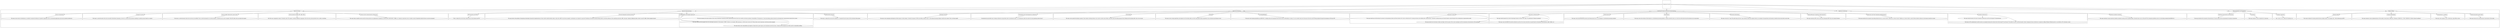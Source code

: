 digraph {
	graph [compound=true];
	node [fillcolor=blue];
	subgraph "cluster_Connection Security" {
		subgraph "cluster_Transmission in a medium" {
			"cluster_Transmission in a medium"	[label="Transmission in a medium",
				shape=box];
			"Transmission in a medium_This topic covers signals in coax, twisted pair, optical fiber, and air"	[label="This topic covers signals in coax, twisted pair, optical fiber, and air"];
			"cluster_Transmission in a medium" -> "Transmission in a medium_This topic covers signals in coax, twisted pair, optical fiber, and air"	[minlen=1];
		}
		subgraph "cluster_Shared and point-to-point media" {
			"cluster_Shared and point-to-point media"	[label="Shared and point-to-point media",
				shape=box];
			"Shared and point-to-point media_This topic discusses the communication characteristic of the media"	[label="This topic discusses the communication characteristic of the media"];
			"cluster_Shared and point-to-point media" -> "Shared and point-to-point media_This topic discusses the communication characteristic of the media"	[minlen=1];
		}
		subgraph "cluster_Sharing models" {
			"cluster_Sharing models"	[label="Sharing models",
				shape=box];
			"Sharing models_The various schemes for sharing media between multiple clients. For example- 802.1 MAC addressing and PPP"	[label="The various schemes for sharing media between multiple clients. For example- 802.1 MAC addressing and PPP"];
			"cluster_Sharing models" -> "Sharing models_The various schemes for sharing media between multiple clients. For example- 802.1 MAC addressing and PPP"	[minlen=1];
		}
		subgraph "cluster_Common technologies" {
			"cluster_Common technologies"	[label="Common technologies",
				shape=box];
			"Common technologies_This topic examines various implementations of the models covered above. IEEE 802.3 (Ethernet), IEEE 802.11 (\
Wi-Fi), IEEE 802.16 (fixed wireless broadband)"	[label="This topic examines various implementations of the models covered above. IEEE 802.3 (Ethernet), IEEE 802.11 (Wi-Fi), IEEE 802.16 (\
fixed wireless broadband)"];
			"cluster_Common technologies" -> "Common technologies_This topic examines various implementations of the models covered above. IEEE 802.3 (Ethernet), IEEE 802.11 (\
Wi-Fi), IEEE 802.16 (fixed wireless broadband)"	[minlen=1];
		}
		subgraph "cluster_Hardware characteristics and materials" {
			"cluster_Hardware characteristics and materials"	[label="Hardware characteristics and materials",
				shape=box];
			"Hardware characteristics and materials_This topic introduces the connection characteristics of various media and the requirements \
for physical connections"	[label="This topic introduces the connection characteristics of various media and the requirements for physical connections"];
			"cluster_Hardware characteristics and materials" -> "Hardware characteristics and materials_This topic introduces the connection characteristics of various media and the requirements \
for physical connections"	[minlen=1];
		}
		subgraph cluster_Standards {
			cluster_Standards	[label=Standards,
				shape=box];
			"Standards_This topic examines various standards for connectors"	[label="This topic examines various standards for connectors"];
			cluster_Standards -> "Standards_This topic examines various standards for connectors"	[minlen=1];
		}
		subgraph "cluster_Common connectors" {
			"cluster_Common connectors"	[label="Common connectors",
				shape=box];
			"Common connectors_RJ 11, Rj 45, ST, SC, MTRJ, SFF ISA Buss, etc"	[label="RJ 11, Rj 45, ST, SC, MTRJ, SFF ISA Buss, etc"];
			"cluster_Common connectors" -> "Common connectors_RJ 11, Rj 45, ST, SC, MTRJ, SFF ISA Buss, etc"	[minlen=1];
		}
		subgraph "cluster_Standard architectures" {
			"cluster_Standard architectures"	[label="Standard architectures",
				shape=box];
			"Standard architectures_This topic should introduce the idea of standard architectures and the advantages of standardization"	[label="This topic should introduce the idea of standard architectures and the advantages of standardization"];
			"cluster_Standard architectures" -> "Standard architectures_This topic should introduce the idea of standard architectures and the advantages of standardization"	[minlen=1];
			"Standard architectures_The history of PC motherboards could be used as an example showing the evolution from ISA through PCI and \
beyond. The ability for cards to add functionality without changing the base architecture is important. Adding Multiport Ethernet \
ports in a card allows a PC to become a router"	[label="The history of PC motherboards could be used as an example showing the evolution from ISA through PCI and beyond. The ability for \
cards to add functionality without changing the base architecture is important. Adding Multiport Ethernet ports in a card allows \
a PC to become a router"];
			"cluster_Standard architectures" -> "Standard architectures_The history of PC motherboards could be used as an example showing the evolution from ISA through PCI and \
beyond. The ability for cards to add functionality without changing the base architecture is important. Adding Multiport Ethernet \
ports in a card allows a PC to become a router"	[minlen=2];
		}
		subgraph "cluster_Hardware interface standards" {
			"cluster_Hardware interface standards"	[label="Hardware interface standards",
				shape=box];
			"Hardware interface standards_This topic introduces various hardware interface standards starting with IC package design, through \
busses such as ISA and PCI for integration platforms and on to networking standards like IEEE 802.3"	[label="This topic introduces various hardware interface standards starting with IC package design, through busses such as ISA and PCI for \
integration platforms and on to networking standards like IEEE 802.3"];
			"cluster_Hardware interface standards" -> "Hardware interface standards_This topic introduces various hardware interface standards starting with IC package design, through \
busses such as ISA and PCI for integration platforms and on to networking standards like IEEE 802.3"	[minlen=1];
		}
		subgraph "cluster_Common architectures" {
			"cluster_Common architectures"	[label="Common architectures",
				shape=box];
			"Common architectures_This topic should examine the current technologies learners will face (CPU chips, PC motherboard, Ethernet \
standards)"	[label="This topic should examine the current technologies learners will face (CPU chips, PC motherboard, Ethernet standards)"];
			"cluster_Common architectures" -> "Common architectures_This topic should examine the current technologies learners will face (CPU chips, PC motherboard, Ethernet \
standards)"	[minlen=1];
			"Common architectures_This topic covers the IEEE 802 network architecture and how the various networks are named based on the physical \
characteristics (LANs, MANs, etc.)"	[label="This topic covers the IEEE 802 network architecture and how the various networks are named based on the physical characteristics (\
LANs, MANs, etc.)"];
			"cluster_Common architectures" -> "Common architectures_This topic covers the IEEE 802 network architecture and how the various networks are named based on the physical \
characteristics (LANs, MANs, etc.)"	[minlen=2];
		}
		subgraph "cluster_General concepts" {
			"cluster_General concepts"	[label="General concepts",
				shape=box];
			"General concepts_This topic should start with the idea of a process in and operating system and then introduce the various architectures \
for running processes and enabling their communication. Symmetric multiprocessing and shared memory, network based with an interprocess \
communication model"	[label="This topic should start with the idea of a process in and operating system and then introduce the various architectures for running \
processes and enabling their communication. Symmetric multiprocessing and shared memory, network based with an interprocess communication \
model"];
			"cluster_General concepts" -> "General concepts_This topic should start with the idea of a process in and operating system and then introduce the various architectures \
for running processes and enabling their communication. Symmetric multiprocessing and shared memory, network based with an interprocess \
communication model"	[minlen=1];
			"General concepts_This topic should cover the ideas of nodes and edges with the names of the various topologies and the transmission \
characteristics of the topologies"	[label="This topic should cover the ideas of nodes and edges with the names of the various topologies and the transmission characteristics \
of the topologies"];
			"cluster_General concepts" -> "General concepts_This topic should cover the ideas of nodes and edges with the names of the various topologies and the transmission \
characteristics of the topologies"	[minlen=2];
		}
		subgraph "cluster_World-wide-web" {
			"cluster_World-wide-web"	[label="World-wide-web",
				shape=box];
			"World-wide-web_This topic covers the HTTP/HTTPS protocol and demonstrates how it is an example of a distributed processing standard"	[label="This topic covers the HTTP/HTTPS protocol and demonstrates how it is an example of a distributed processing standard"];
			"cluster_World-wide-web" -> "World-wide-web_This topic covers the HTTP/HTTPS protocol and demonstrates how it is an example of a distributed processing standard"	[minlen=1];
		}
		subgraph "cluster_The Internet" {
			"cluster_The Internet"	[label="The Internet",
				shape=box];
			"The Internet_This topic covers the evolution of the Internet as a distributed processing platform. Learners should be clear as to \
why the world-wide-web and the Internet are not equivalent"	[label="This topic covers the evolution of the Internet as a distributed processing platform. Learners should be clear as to why the world-wide-web \
and the Internet are not equivalent"];
			"cluster_The Internet" -> "The Internet_This topic covers the evolution of the Internet as a distributed processing platform. Learners should be clear as to \
why the world-wide-web and the Internet are not equivalent"	[minlen=1];
		}
		subgraph "cluster_Protocols and layering" {
			"cluster_Protocols and layering"	[label="Protocols and layering",
				shape=box];
			"Protocols and layering_This topic covers the 7 layer OSI model along with the 5 layer Internet model and compares them as an example \
of encapsulation and layering to enable services that build on each other"	[label="This topic covers the 7 layer OSI model along with the 5 layer Internet model and compares them as an example of encapsulation and \
layering to enable services that build on each other"];
			"cluster_Protocols and layering" -> "Protocols and layering_This topic covers the 7 layer OSI model along with the 5 layer Internet model and compares them as an example \
of encapsulation and layering to enable services that build on each other"	[minlen=1];
		}
		subgraph "cluster_High performance computing (supercomputers)" {
			"cluster_High performance computing (supercomputers)"	[label="High performance computing (supercomputers)",
				shape=box];
			"High performance computing (supercomputers)_This topic introduces HPC and use cases that distinguish HPC from the standard Internet"	[label="This topic introduces HPC and use cases that distinguish HPC from the standard Internet"];
			"cluster_High performance computing (supercomputers)" -> "High performance computing (supercomputers)_This topic introduces HPC and use cases that distinguish HPC from the standard Internet"	[minlen=1];
		}
		subgraph "cluster_Hypervisors and cloud computing implementations" {
			"cluster_Hypervisors and cloud computing implementations"	[label="Hypervisors and cloud computing implementations",
				shape=box];
			"Hypervisors and cloud computing implementations_This topic introduces the concepts of providing infrastructure as a service (IaaS), \
Software as a Service (SaaS), Platform as a Service (PaaS), and all of their relatives relevant to the learners should be covered"	[label="This topic introduces the concepts of providing infrastructure as a service (IaaS), Software as a Service (SaaS), Platform as a \
Service (PaaS), and all of their relatives relevant to the learners should be covered"];
			"cluster_Hypervisors and cloud computing implementations" -> "Hypervisors and cloud computing implementations_This topic introduces the concepts of providing infrastructure as a service (IaaS), \
Software as a Service (SaaS), Platform as a Service (PaaS), and all of their relatives relevant to the learners should be covered"	[minlen=1];
		}
		subgraph "cluster_Vulnerabilities and example exploits" {
			"cluster_Vulnerabilities and example exploits"	[label="Vulnerabilities and example exploits",
				shape=box];
			"Vulnerabilities and example exploits_This topic examines the attack surfaces of the various distributed computing models emphasizing \
the fact that every interface introduces potential vulnerabilities. The hypervisor, virtual networking, physical network, and interprocess \
communication should all be covered"	[label="This topic examines the attack surfaces of the various distributed computing models emphasizing the fact that every interface introduces \
potential vulnerabilities. The hypervisor, virtual networking, physical network, and interprocess communication should all be covered"];
			"cluster_Vulnerabilities and example exploits" -> "Vulnerabilities and example exploits_This topic examines the attack surfaces of the various distributed computing models emphasizing \
the fact that every interface introduces potential vulnerabilities. The hypervisor, virtual networking, physical network, and interprocess \
communication should all be covered"	[minlen=1];
			"Vulnerabilities and example exploits_This topic should provide examples from the technologies important to the program. If ARP is \
chosen as an example, ARP poisoning as a MitM attach works well. USB and other serial connections could also provide examples"	[label="This topic should provide examples from the technologies important to the program. If ARP is chosen as an example, ARP poisoning \
as a MitM attach works well. USB and other serial connections could also provide examples"];
			"cluster_Vulnerabilities and example exploits" -> "Vulnerabilities and example exploits_This topic should provide examples from the technologies important to the program. If ARP is \
chosen as an example, ARP poisoning as a MitM attach works well. USB and other serial connections could also provide examples"	[minlen=2];
			"Vulnerabilities and example exploits_This topic looks at the vulnerabilities and exploits of client-server, peer-to-peer, and virtualization \
network services. Common service signatures are often used for vulnerability profiling"	[label="This topic looks at the vulnerabilities and exploits of client-server, peer-to-peer, and virtualization network services. Common \
service signatures are often used for vulnerability profiling"];
			"cluster_Vulnerabilities and example exploits" -> "Vulnerabilities and example exploits_This topic looks at the vulnerabilities and exploits of client-server, peer-to-peer, and virtualization \
network services. Common service signatures are often used for vulnerability profiling"	[minlen=3];
		}
		subgraph cluster_Forwarding {
			cluster_Forwarding	[label=Forwarding,
				shape=box];
			"Forwarding_This topic covers packet forwarding in general. Since similar switching silicone is now used in routers and switches, \
and SDN treats forwarding separate from building the forwarding table, this is its own topic"	[label="This topic covers packet forwarding in general. Since similar switching silicone is now used in routers and switches, and SDN treats \
forwarding separate from building the forwarding table, this is its own topic"];
			cluster_Forwarding -> "Forwarding_This topic covers packet forwarding in general. Since similar switching silicone is now used in routers and switches, \
and SDN treats forwarding separate from building the forwarding table, this is its own topic"	[minlen=1];
		}
		subgraph cluster_Routing {
			cluster_Routing	[label=Routing,
				shape=box];
			"Routing_This topic covers routing algorithms and explains how forwarding tables are built using graph analysis algorithms such as \
link-state and distance vector"	[label="This topic covers routing algorithms and explains how forwarding tables are built using graph analysis algorithms such as link-state \
and distance vector"];
			cluster_Routing -> "Routing_This topic covers routing algorithms and explains how forwarding tables are built using graph analysis algorithms such as \
link-state and distance vector"	[minlen=1];
		}
		subgraph "cluster_Switching/Bridging" {
			"cluster_Switching/Bridging"	[label="Switching/Bridging",
				shape=box];
			"Switching/Bridging_This topic covers learning algorithms and IEEE 802.1 bridging along with Spanning Tree Protocol and its relationship \
to routing. It is not currently clear how this topic will evolve with STP being replaced through the emergence of Trill and STP"	[label="This topic covers learning algorithms and IEEE 802.1 bridging along with Spanning Tree Protocol and its relationship to routing. \
It is not currently clear how this topic will evolve with STP being replaced through the emergence of Trill and STP"];
			"cluster_Switching/Bridging" -> "Switching/Bridging_This topic covers learning algorithms and IEEE 802.1 bridging along with Spanning Tree Protocol and its relationship \
to routing. It is not currently clear how this topic will evolve with STP being replaced through the emergence of Trill and STP"	[minlen=1];
		}
		subgraph "cluster_Emerging trends" {
			"cluster_Emerging trends"	[label="Emerging trends",
				shape=box];
			"Emerging trends_This topic covers emerging technologies and their impact as they emerge. Currently the impact of SDN and adding \
routing to layer 2 with enhanced learning bridges would be the content. This is evolving rapidly"	[label="This topic covers emerging technologies and their impact as they emerge. Currently the impact of SDN and adding routing to layer \
2 with enhanced learning bridges would be the content. This is evolving rapidly"];
			"cluster_Emerging trends" -> "Emerging trends_This topic covers emerging technologies and their impact as they emerge. Currently the impact of SDN and adding \
routing to layer 2 with enhanced learning bridges would be the content. This is evolving rapidly"	[minlen=1];
		}
		subgraph "cluster_Virtualization and virtual hypervisor architecture" {
			"cluster_Virtualization and virtual hypervisor architecture"	[label="Virtualization and virtual hypervisor architecture",
				shape=box];
			"Virtualization and virtual hypervisor architecture_Virtualization has provided ways to design architecture using either native virtualization (\
type 1) or virtualization under the control of a host operating system (type 2)"	[label="Virtualization has provided ways to design architecture using either native virtualization (type 1) or virtualization under the \
control of a host operating system (type 2)"];
			"cluster_Virtualization and virtual hypervisor architecture" -> "Virtualization and virtual hypervisor architecture_Virtualization has provided ways to design architecture using either native virtualization (\
type 1) or virtualization under the control of a host operating system (type 2)"	[minlen=1];
		}
		subgraph "cluster_IEEE 802/ISO networks" {
			"cluster_IEEE 802/ISO networks"	[label="IEEE 802/ISO networks",
				shape=box];
			"IEEE 802/ISO networks_This topic is a deep dive into the ISO standards. It is expected that this topic will be introduced other \
places"	[label="This topic is a deep dive into the ISO standards. It is expected that this topic will be introduced other places"];
			"cluster_IEEE 802/ISO networks" -> "IEEE 802/ISO networks_This topic is a deep dive into the ISO standards. It is expected that this topic will be introduced other \
places"	[minlen=1];
		}
		subgraph "cluster_IETF networks and TCP/IP" {
			"cluster_IETF networks and TCP/IP"	[label="IETF networks and TCP/IP",
				shape=box];
			"IETF networks and TCP/IP_This is a deep dive into the basic infrastructure of the Internet and TCP"	[label="This is a deep dive into the basic infrastructure of the Internet and TCP"];
			"cluster_IETF networks and TCP/IP" -> "IETF networks and TCP/IP_This is a deep dive into the basic infrastructure of the Internet and TCP"	[minlen=1];
		}
		subgraph "cluster_Practical integration and glue protocols" {
			"cluster_Practical integration and glue protocols"	[label="Practical integration and glue protocols",
				shape=box];
			"Practical integration and glue protocols_This topic looks at the problem of integrating technologies through the implementation \
of what could be called interface shims or glue code. ARP is the obvious example. A mechanism was required to map the IP addresses \
of the IETF internetworking model to the MAC addresses of the underlying networks. ARP is the glue. Similarly, Infiniband needs \
a shim to carry IP traffic. Other examples abound"	[label="This topic looks at the problem of integrating technologies through the implementation of what could be called interface shims or \
glue code. ARP is the obvious example. A mechanism was required to map the IP addresses of the IETF internetworking model to the \
MAC addresses of the underlying networks. ARP is the glue. Similarly, Infiniband needs a shim to carry IP traffic. Other examples \
abound"];
			"cluster_Practical integration and glue protocols" -> "Practical integration and glue protocols_This topic looks at the problem of integrating technologies through the implementation \
of what could be called interface shims or glue code. ARP is the obvious example. A mechanism was required to map the IP addresses \
of the IETF internetworking model to the MAC addresses of the underlying networks. ARP is the glue. Similarly, Infiniband needs \
a shim to carry IP traffic. Other examples abound"	[minlen=1];
		}
		subgraph "cluster_Concept of a service" {
			"cluster_Concept of a service"	[label="Concept of a service",
				shape=box];
			"Concept of a service_This topic is a network-centric dive into one model of distributed computing. A service is a process that provides \
something to another process based on a request"	[label="This topic is a network-centric dive into one model of distributed computing. A service is a process that provides something to \
another process based on a request"];
			"cluster_Concept of a service" -> "Concept of a service_This topic is a network-centric dive into one model of distributed computing. A service is a process that provides \
something to another process based on a request"	[minlen=1];
		}
		subgraph "cluster_Service models (client-server, peer-to-peer)" {
			"cluster_Service models (client-server, peer-to-peer)"	[label="Service models (client-server, peer-to-peer)",
				shape=box];
			"Service models (client-server, peer-to-peer)_This topic is a network-centric look at how services are modelled. From a network perspective, \
the client initiates a connection and a server responds. With P2P either side can initiate the request"	[label="This topic is a network-centric look at how services are modelled. From a network perspective, the client initiates a connection \
and a server responds. With P2P either side can initiate the request"];
			"cluster_Service models (client-server, peer-to-peer)" -> "Service models (client-server, peer-to-peer)_This topic is a network-centric look at how services are modelled. From a network perspective, \
the client initiates a connection and a server responds. With P2P either side can initiate the request"	[minlen=1];
		}
		subgraph "cluster_Service protocol concepts (IPC, APIs, IDLs)" {
			"cluster_Service protocol concepts (IPC, APIs, IDLs)"	[label="Service protocol concepts (IPC, APIs, IDLs)",
				shape=box];
			"Service protocol concepts (IPC, APIs, IDLs)_All of the ways components connect. Procedure calls, IPC requests, Interface Definition \
Languages with stub code, private protocols over a socket, everything"	[label="All of the ways components connect. Procedure calls, IPC requests, Interface Definition Languages with stub code, private protocols \
over a socket, everything"];
			"cluster_Service protocol concepts (IPC, APIs, IDLs)" -> "Service protocol concepts (IPC, APIs, IDLs)_All of the ways components connect. Procedure calls, IPC requests, Interface Definition \
Languages with stub code, private protocols over a socket, everything"	[minlen=1];
		}
		subgraph "cluster_Common service communication architectures" {
			"cluster_Common service communication architectures"	[label="Common service communication architectures",
				shape=box];
			"Common service communication architectures_This topic looks at specific services and how their protocols are implemented. Examples \
are SMTP, HTTP, SNMP, REST, CORBA, etc. Specialty connections such as wireless control of implanted medical devices can also be \
examined"	[label="This topic looks at specific services and how their protocols are implemented. Examples are SMTP, HTTP, SNMP, REST, CORBA, etc. \
Specialty connections such as wireless control of implanted medical devices can also be examined"];
			"cluster_Common service communication architectures" -> "Common service communication architectures_This topic looks at specific services and how their protocols are implemented. Examples \
are SMTP, HTTP, SNMP, REST, CORBA, etc. Specialty connections such as wireless control of implanted medical devices can also be \
examined"	[minlen=1];
		}
		subgraph "cluster_Service virtualization" {
			"cluster_Service virtualization"	[label="Service virtualization",
				shape=box];
			"Service virtualization_This topic covers service virtualization as a method to emulate the behavior of specific components such \
as cloud-based applications and service-oriented architecture"	[label="This topic covers service virtualization as a method to emulate the behavior of specific components such as cloud-based applications \
and service-oriented architecture"];
			"cluster_Service virtualization" -> "Service virtualization_This topic covers service virtualization as a method to emulate the behavior of specific components such \
as cloud-based applications and service-oriented architecture"	[minlen=1];
		}
		"cluster_Physical Media"	[label="Physical Media",
			shape=diamond];
		"cluster_Physical Media" -> "cluster_Transmission in a medium";
		"cluster_Physical Media" -> "cluster_Shared and point-to-point media";
		"cluster_Physical Media" -> "cluster_Sharing models";
		"cluster_Physical Media" -> "cluster_Common technologies";
		"cluster_Physical Interfaces and Connectors"	[label="Physical Interfaces and Connectors",
			shape=diamond];
		"cluster_Physical Interfaces and Connectors" -> "cluster_Hardware characteristics and materials";
		"cluster_Physical Interfaces and Connectors" -> cluster_Standards;
		"cluster_Physical Interfaces and Connectors" -> "cluster_Common connectors";
		"cluster_Hardware Architecture"	[label="Hardware Architecture",
			shape=diamond];
		"cluster_Hardware Architecture" -> "cluster_Standard architectures";
		"cluster_Hardware Architecture" -> "cluster_Hardware interface standards";
		"cluster_Hardware Architecture" -> "cluster_Common architectures";
		"cluster_Distributed Systems Architecture interconnection"	[label="Distributed Systems Architecture interconnection",
			shape=diamond];
		"cluster_Distributed Systems Architecture interconnection" -> "cluster_General concepts";
		"cluster_Distributed Systems Architecture interconnection" -> "cluster_World-wide-web";
		"cluster_Distributed Systems Architecture interconnection" -> "cluster_The Internet";
		"cluster_Distributed Systems Architecture interconnection" -> "cluster_Protocols and layering";
		"cluster_Distributed Systems Architecture interconnection" -> "cluster_High performance computing (supercomputers)";
		"cluster_Distributed Systems Architecture interconnection" -> "cluster_Hypervisors and cloud computing implementations";
		"cluster_Distributed Systems Architecture interconnection" -> "cluster_Vulnerabilities and example exploits";
		"cluster_Network Architecture"	[label="Network Architecture",
			shape=diamond];
		"cluster_Network Architecture" -> "cluster_Common architectures";
		"cluster_Network Architecture" -> "cluster_General concepts";
		"cluster_Network Architecture" -> cluster_Forwarding;
		"cluster_Network Architecture" -> cluster_Routing;
		"cluster_Network Architecture" -> "cluster_Switching/Bridging";
		"cluster_Network Architecture" -> "cluster_Emerging trends";
		"cluster_Network Architecture" -> "cluster_Virtualization and virtual hypervisor architecture";
		"cluster_Network Implementations"	[label="Network Implementations",
			shape=diamond];
		"cluster_Network Implementations" -> "cluster_Vulnerabilities and example exploits";
		"cluster_Network Implementations" -> "cluster_IEEE 802/ISO networks";
		"cluster_Network Implementations" -> "cluster_IETF networks and TCP/IP";
		"cluster_Network Implementations" -> "cluster_Practical integration and glue protocols";
		"cluster_Network Services"	[label="Network Services",
			shape=diamond];
		"cluster_Network Services" -> "cluster_Vulnerabilities and example exploits";
		"cluster_Network Services" -> "cluster_Concept of a service";
		"cluster_Network Services" -> "cluster_Service models (client-server, peer-to-peer)";
		"cluster_Network Services" -> "cluster_Service protocol concepts (IPC, APIs, IDLs)";
		"cluster_Network Services" -> "cluster_Common service communication architectures";
		"cluster_Network Services" -> "cluster_Service virtualization";
	}
	"Connection Security"	[label="Connection Security",
		shape=square];
	"Connection Security" -> "cluster_Physical Media";
	"Connection Security" -> "cluster_Physical Interfaces and Connectors";
	"Connection Security" -> "cluster_Hardware Architecture";
	"Connection Security" -> "cluster_Distributed Systems Architecture interconnection";
	"Connection Security" -> "cluster_Network Architecture";
	"Connection Security" -> "cluster_Network Implementations";
	"Connection Security" -> "cluster_Network Services";
}
